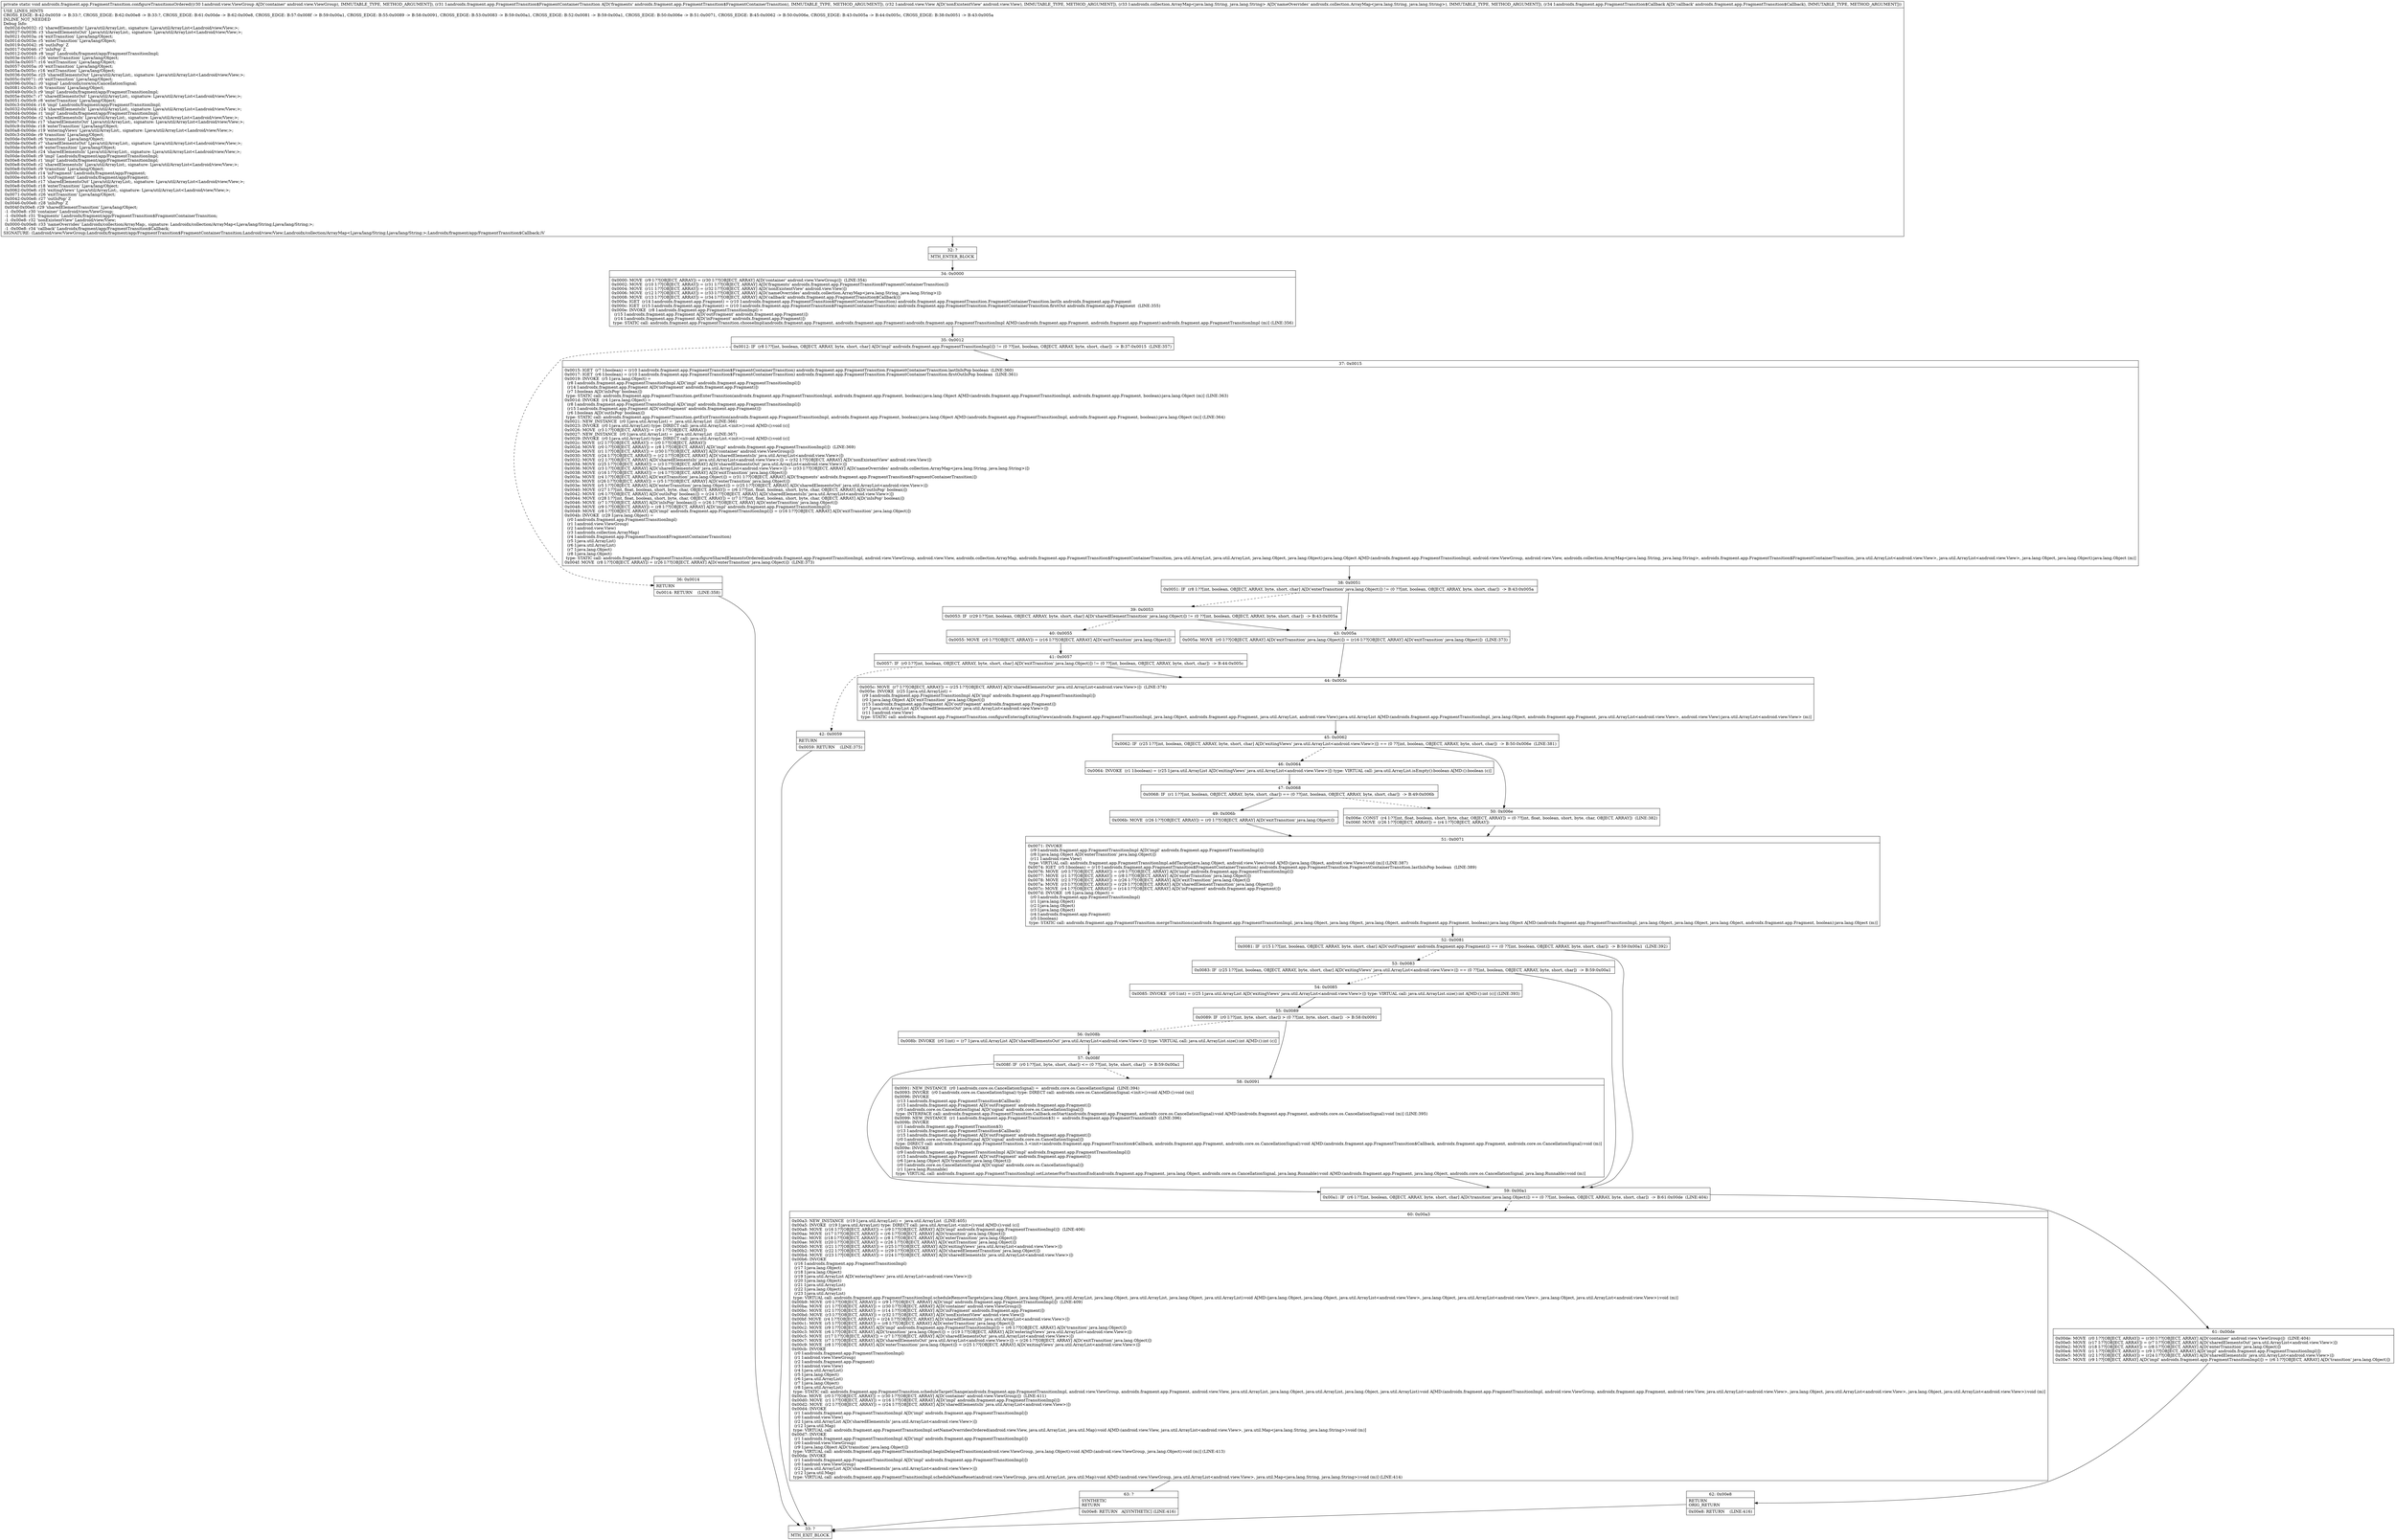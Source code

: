 digraph "CFG forandroidx.fragment.app.FragmentTransition.configureTransitionsOrdered(Landroid\/view\/ViewGroup;Landroidx\/fragment\/app\/FragmentTransition$FragmentContainerTransition;Landroid\/view\/View;Landroidx\/collection\/ArrayMap;Landroidx\/fragment\/app\/FragmentTransition$Callback;)V" {
Node_32 [shape=record,label="{32\:\ ?|MTH_ENTER_BLOCK\l}"];
Node_34 [shape=record,label="{34\:\ 0x0000|0x0000: MOVE  (r9 I:??[OBJECT, ARRAY]) = (r30 I:??[OBJECT, ARRAY] A[D('container' android.view.ViewGroup)])  (LINE:354)\l0x0002: MOVE  (r10 I:??[OBJECT, ARRAY]) = (r31 I:??[OBJECT, ARRAY] A[D('fragments' androidx.fragment.app.FragmentTransition$FragmentContainerTransition)]) \l0x0004: MOVE  (r11 I:??[OBJECT, ARRAY]) = (r32 I:??[OBJECT, ARRAY] A[D('nonExistentView' android.view.View)]) \l0x0006: MOVE  (r12 I:??[OBJECT, ARRAY]) = (r33 I:??[OBJECT, ARRAY] A[D('nameOverrides' androidx.collection.ArrayMap\<java.lang.String, java.lang.String\>)]) \l0x0008: MOVE  (r13 I:??[OBJECT, ARRAY]) = (r34 I:??[OBJECT, ARRAY] A[D('callback' androidx.fragment.app.FragmentTransition$Callback)]) \l0x000a: IGET  (r14 I:androidx.fragment.app.Fragment) = (r10 I:androidx.fragment.app.FragmentTransition$FragmentContainerTransition) androidx.fragment.app.FragmentTransition.FragmentContainerTransition.lastIn androidx.fragment.app.Fragment \l0x000c: IGET  (r15 I:androidx.fragment.app.Fragment) = (r10 I:androidx.fragment.app.FragmentTransition$FragmentContainerTransition) androidx.fragment.app.FragmentTransition.FragmentContainerTransition.firstOut androidx.fragment.app.Fragment  (LINE:355)\l0x000e: INVOKE  (r8 I:androidx.fragment.app.FragmentTransitionImpl) = \l  (r15 I:androidx.fragment.app.Fragment A[D('outFragment' androidx.fragment.app.Fragment)])\l  (r14 I:androidx.fragment.app.Fragment A[D('inFragment' androidx.fragment.app.Fragment)])\l type: STATIC call: androidx.fragment.app.FragmentTransition.chooseImpl(androidx.fragment.app.Fragment, androidx.fragment.app.Fragment):androidx.fragment.app.FragmentTransitionImpl A[MD:(androidx.fragment.app.Fragment, androidx.fragment.app.Fragment):androidx.fragment.app.FragmentTransitionImpl (m)] (LINE:356)\l}"];
Node_35 [shape=record,label="{35\:\ 0x0012|0x0012: IF  (r8 I:??[int, boolean, OBJECT, ARRAY, byte, short, char] A[D('impl' androidx.fragment.app.FragmentTransitionImpl)]) != (0 ??[int, boolean, OBJECT, ARRAY, byte, short, char])  \-\> B:37:0x0015  (LINE:357)\l}"];
Node_36 [shape=record,label="{36\:\ 0x0014|RETURN\l|0x0014: RETURN    (LINE:358)\l}"];
Node_33 [shape=record,label="{33\:\ ?|MTH_EXIT_BLOCK\l}"];
Node_37 [shape=record,label="{37\:\ 0x0015|0x0015: IGET  (r7 I:boolean) = (r10 I:androidx.fragment.app.FragmentTransition$FragmentContainerTransition) androidx.fragment.app.FragmentTransition.FragmentContainerTransition.lastInIsPop boolean  (LINE:360)\l0x0017: IGET  (r6 I:boolean) = (r10 I:androidx.fragment.app.FragmentTransition$FragmentContainerTransition) androidx.fragment.app.FragmentTransition.FragmentContainerTransition.firstOutIsPop boolean  (LINE:361)\l0x0019: INVOKE  (r5 I:java.lang.Object) = \l  (r8 I:androidx.fragment.app.FragmentTransitionImpl A[D('impl' androidx.fragment.app.FragmentTransitionImpl)])\l  (r14 I:androidx.fragment.app.Fragment A[D('inFragment' androidx.fragment.app.Fragment)])\l  (r7 I:boolean A[D('inIsPop' boolean)])\l type: STATIC call: androidx.fragment.app.FragmentTransition.getEnterTransition(androidx.fragment.app.FragmentTransitionImpl, androidx.fragment.app.Fragment, boolean):java.lang.Object A[MD:(androidx.fragment.app.FragmentTransitionImpl, androidx.fragment.app.Fragment, boolean):java.lang.Object (m)] (LINE:363)\l0x001d: INVOKE  (r4 I:java.lang.Object) = \l  (r8 I:androidx.fragment.app.FragmentTransitionImpl A[D('impl' androidx.fragment.app.FragmentTransitionImpl)])\l  (r15 I:androidx.fragment.app.Fragment A[D('outFragment' androidx.fragment.app.Fragment)])\l  (r6 I:boolean A[D('outIsPop' boolean)])\l type: STATIC call: androidx.fragment.app.FragmentTransition.getExitTransition(androidx.fragment.app.FragmentTransitionImpl, androidx.fragment.app.Fragment, boolean):java.lang.Object A[MD:(androidx.fragment.app.FragmentTransitionImpl, androidx.fragment.app.Fragment, boolean):java.lang.Object (m)] (LINE:364)\l0x0021: NEW_INSTANCE  (r0 I:java.util.ArrayList) =  java.util.ArrayList  (LINE:366)\l0x0023: INVOKE  (r0 I:java.util.ArrayList) type: DIRECT call: java.util.ArrayList.\<init\>():void A[MD:():void (c)]\l0x0026: MOVE  (r3 I:??[OBJECT, ARRAY]) = (r0 I:??[OBJECT, ARRAY]) \l0x0027: NEW_INSTANCE  (r0 I:java.util.ArrayList) =  java.util.ArrayList  (LINE:367)\l0x0029: INVOKE  (r0 I:java.util.ArrayList) type: DIRECT call: java.util.ArrayList.\<init\>():void A[MD:():void (c)]\l0x002c: MOVE  (r2 I:??[OBJECT, ARRAY]) = (r0 I:??[OBJECT, ARRAY]) \l0x002d: MOVE  (r0 I:??[OBJECT, ARRAY]) = (r8 I:??[OBJECT, ARRAY] A[D('impl' androidx.fragment.app.FragmentTransitionImpl)])  (LINE:369)\l0x002e: MOVE  (r1 I:??[OBJECT, ARRAY]) = (r30 I:??[OBJECT, ARRAY] A[D('container' android.view.ViewGroup)]) \l0x0030: MOVE  (r24 I:??[OBJECT, ARRAY]) = (r2 I:??[OBJECT, ARRAY] A[D('sharedElementsIn' java.util.ArrayList\<android.view.View\>)]) \l0x0032: MOVE  (r2 I:??[OBJECT, ARRAY] A[D('sharedElementsIn' java.util.ArrayList\<android.view.View\>)]) = (r32 I:??[OBJECT, ARRAY] A[D('nonExistentView' android.view.View)]) \l0x0034: MOVE  (r25 I:??[OBJECT, ARRAY]) = (r3 I:??[OBJECT, ARRAY] A[D('sharedElementsOut' java.util.ArrayList\<android.view.View\>)]) \l0x0036: MOVE  (r3 I:??[OBJECT, ARRAY] A[D('sharedElementsOut' java.util.ArrayList\<android.view.View\>)]) = (r33 I:??[OBJECT, ARRAY] A[D('nameOverrides' androidx.collection.ArrayMap\<java.lang.String, java.lang.String\>)]) \l0x0038: MOVE  (r16 I:??[OBJECT, ARRAY]) = (r4 I:??[OBJECT, ARRAY] A[D('exitTransition' java.lang.Object)]) \l0x003a: MOVE  (r4 I:??[OBJECT, ARRAY] A[D('exitTransition' java.lang.Object)]) = (r31 I:??[OBJECT, ARRAY] A[D('fragments' androidx.fragment.app.FragmentTransition$FragmentContainerTransition)]) \l0x003c: MOVE  (r26 I:??[OBJECT, ARRAY]) = (r5 I:??[OBJECT, ARRAY] A[D('enterTransition' java.lang.Object)]) \l0x003e: MOVE  (r5 I:??[OBJECT, ARRAY] A[D('enterTransition' java.lang.Object)]) = (r25 I:??[OBJECT, ARRAY] A[D('sharedElementsOut' java.util.ArrayList\<android.view.View\>)]) \l0x0040: MOVE  (r27 I:??[int, float, boolean, short, byte, char, OBJECT, ARRAY]) = (r6 I:??[int, float, boolean, short, byte, char, OBJECT, ARRAY] A[D('outIsPop' boolean)]) \l0x0042: MOVE  (r6 I:??[OBJECT, ARRAY] A[D('outIsPop' boolean)]) = (r24 I:??[OBJECT, ARRAY] A[D('sharedElementsIn' java.util.ArrayList\<android.view.View\>)]) \l0x0044: MOVE  (r28 I:??[int, float, boolean, short, byte, char, OBJECT, ARRAY]) = (r7 I:??[int, float, boolean, short, byte, char, OBJECT, ARRAY] A[D('inIsPop' boolean)]) \l0x0046: MOVE  (r7 I:??[OBJECT, ARRAY] A[D('inIsPop' boolean)]) = (r26 I:??[OBJECT, ARRAY] A[D('enterTransition' java.lang.Object)]) \l0x0048: MOVE  (r9 I:??[OBJECT, ARRAY]) = (r8 I:??[OBJECT, ARRAY] A[D('impl' androidx.fragment.app.FragmentTransitionImpl)]) \l0x0049: MOVE  (r8 I:??[OBJECT, ARRAY] A[D('impl' androidx.fragment.app.FragmentTransitionImpl)]) = (r16 I:??[OBJECT, ARRAY] A[D('exitTransition' java.lang.Object)]) \l0x004b: INVOKE  (r29 I:java.lang.Object) = \l  (r0 I:androidx.fragment.app.FragmentTransitionImpl)\l  (r1 I:android.view.ViewGroup)\l  (r2 I:android.view.View)\l  (r3 I:androidx.collection.ArrayMap)\l  (r4 I:androidx.fragment.app.FragmentTransition$FragmentContainerTransition)\l  (r5 I:java.util.ArrayList)\l  (r6 I:java.util.ArrayList)\l  (r7 I:java.lang.Object)\l  (r8 I:java.lang.Object)\l type: STATIC call: androidx.fragment.app.FragmentTransition.configureSharedElementsOrdered(androidx.fragment.app.FragmentTransitionImpl, android.view.ViewGroup, android.view.View, androidx.collection.ArrayMap, androidx.fragment.app.FragmentTransition$FragmentContainerTransition, java.util.ArrayList, java.util.ArrayList, java.lang.Object, java.lang.Object):java.lang.Object A[MD:(androidx.fragment.app.FragmentTransitionImpl, android.view.ViewGroup, android.view.View, androidx.collection.ArrayMap\<java.lang.String, java.lang.String\>, androidx.fragment.app.FragmentTransition$FragmentContainerTransition, java.util.ArrayList\<android.view.View\>, java.util.ArrayList\<android.view.View\>, java.lang.Object, java.lang.Object):java.lang.Object (m)]\l0x004f: MOVE  (r8 I:??[OBJECT, ARRAY]) = (r26 I:??[OBJECT, ARRAY] A[D('enterTransition' java.lang.Object)])  (LINE:373)\l}"];
Node_38 [shape=record,label="{38\:\ 0x0051|0x0051: IF  (r8 I:??[int, boolean, OBJECT, ARRAY, byte, short, char] A[D('enterTransition' java.lang.Object)]) != (0 ??[int, boolean, OBJECT, ARRAY, byte, short, char])  \-\> B:43:0x005a \l}"];
Node_39 [shape=record,label="{39\:\ 0x0053|0x0053: IF  (r29 I:??[int, boolean, OBJECT, ARRAY, byte, short, char] A[D('sharedElementTransition' java.lang.Object)]) != (0 ??[int, boolean, OBJECT, ARRAY, byte, short, char])  \-\> B:43:0x005a \l}"];
Node_40 [shape=record,label="{40\:\ 0x0055|0x0055: MOVE  (r0 I:??[OBJECT, ARRAY]) = (r16 I:??[OBJECT, ARRAY] A[D('exitTransition' java.lang.Object)]) \l}"];
Node_41 [shape=record,label="{41\:\ 0x0057|0x0057: IF  (r0 I:??[int, boolean, OBJECT, ARRAY, byte, short, char] A[D('exitTransition' java.lang.Object)]) != (0 ??[int, boolean, OBJECT, ARRAY, byte, short, char])  \-\> B:44:0x005c \l}"];
Node_42 [shape=record,label="{42\:\ 0x0059|RETURN\l|0x0059: RETURN    (LINE:375)\l}"];
Node_44 [shape=record,label="{44\:\ 0x005c|0x005c: MOVE  (r7 I:??[OBJECT, ARRAY]) = (r25 I:??[OBJECT, ARRAY] A[D('sharedElementsOut' java.util.ArrayList\<android.view.View\>)])  (LINE:378)\l0x005e: INVOKE  (r25 I:java.util.ArrayList) = \l  (r9 I:androidx.fragment.app.FragmentTransitionImpl A[D('impl' androidx.fragment.app.FragmentTransitionImpl)])\l  (r0 I:java.lang.Object A[D('exitTransition' java.lang.Object)])\l  (r15 I:androidx.fragment.app.Fragment A[D('outFragment' androidx.fragment.app.Fragment)])\l  (r7 I:java.util.ArrayList A[D('sharedElementsOut' java.util.ArrayList\<android.view.View\>)])\l  (r11 I:android.view.View)\l type: STATIC call: androidx.fragment.app.FragmentTransition.configureEnteringExitingViews(androidx.fragment.app.FragmentTransitionImpl, java.lang.Object, androidx.fragment.app.Fragment, java.util.ArrayList, android.view.View):java.util.ArrayList A[MD:(androidx.fragment.app.FragmentTransitionImpl, java.lang.Object, androidx.fragment.app.Fragment, java.util.ArrayList\<android.view.View\>, android.view.View):java.util.ArrayList\<android.view.View\> (m)]\l}"];
Node_45 [shape=record,label="{45\:\ 0x0062|0x0062: IF  (r25 I:??[int, boolean, OBJECT, ARRAY, byte, short, char] A[D('exitingViews' java.util.ArrayList\<android.view.View\>)]) == (0 ??[int, boolean, OBJECT, ARRAY, byte, short, char])  \-\> B:50:0x006e  (LINE:381)\l}"];
Node_46 [shape=record,label="{46\:\ 0x0064|0x0064: INVOKE  (r1 I:boolean) = (r25 I:java.util.ArrayList A[D('exitingViews' java.util.ArrayList\<android.view.View\>)]) type: VIRTUAL call: java.util.ArrayList.isEmpty():boolean A[MD:():boolean (c)]\l}"];
Node_47 [shape=record,label="{47\:\ 0x0068|0x0068: IF  (r1 I:??[int, boolean, OBJECT, ARRAY, byte, short, char]) == (0 ??[int, boolean, OBJECT, ARRAY, byte, short, char])  \-\> B:49:0x006b \l}"];
Node_49 [shape=record,label="{49\:\ 0x006b|0x006b: MOVE  (r26 I:??[OBJECT, ARRAY]) = (r0 I:??[OBJECT, ARRAY] A[D('exitTransition' java.lang.Object)]) \l}"];
Node_51 [shape=record,label="{51\:\ 0x0071|0x0071: INVOKE  \l  (r9 I:androidx.fragment.app.FragmentTransitionImpl A[D('impl' androidx.fragment.app.FragmentTransitionImpl)])\l  (r8 I:java.lang.Object A[D('enterTransition' java.lang.Object)])\l  (r11 I:android.view.View)\l type: VIRTUAL call: androidx.fragment.app.FragmentTransitionImpl.addTarget(java.lang.Object, android.view.View):void A[MD:(java.lang.Object, android.view.View):void (m)] (LINE:387)\l0x0074: IGET  (r5 I:boolean) = (r10 I:androidx.fragment.app.FragmentTransition$FragmentContainerTransition) androidx.fragment.app.FragmentTransition.FragmentContainerTransition.lastInIsPop boolean  (LINE:389)\l0x0076: MOVE  (r0 I:??[OBJECT, ARRAY]) = (r9 I:??[OBJECT, ARRAY] A[D('impl' androidx.fragment.app.FragmentTransitionImpl)]) \l0x0077: MOVE  (r1 I:??[OBJECT, ARRAY]) = (r8 I:??[OBJECT, ARRAY] A[D('enterTransition' java.lang.Object)]) \l0x0078: MOVE  (r2 I:??[OBJECT, ARRAY]) = (r26 I:??[OBJECT, ARRAY] A[D('exitTransition' java.lang.Object)]) \l0x007a: MOVE  (r3 I:??[OBJECT, ARRAY]) = (r29 I:??[OBJECT, ARRAY] A[D('sharedElementTransition' java.lang.Object)]) \l0x007c: MOVE  (r4 I:??[OBJECT, ARRAY]) = (r14 I:??[OBJECT, ARRAY] A[D('inFragment' androidx.fragment.app.Fragment)]) \l0x007d: INVOKE  (r6 I:java.lang.Object) = \l  (r0 I:androidx.fragment.app.FragmentTransitionImpl)\l  (r1 I:java.lang.Object)\l  (r2 I:java.lang.Object)\l  (r3 I:java.lang.Object)\l  (r4 I:androidx.fragment.app.Fragment)\l  (r5 I:boolean)\l type: STATIC call: androidx.fragment.app.FragmentTransition.mergeTransitions(androidx.fragment.app.FragmentTransitionImpl, java.lang.Object, java.lang.Object, java.lang.Object, androidx.fragment.app.Fragment, boolean):java.lang.Object A[MD:(androidx.fragment.app.FragmentTransitionImpl, java.lang.Object, java.lang.Object, java.lang.Object, androidx.fragment.app.Fragment, boolean):java.lang.Object (m)]\l}"];
Node_52 [shape=record,label="{52\:\ 0x0081|0x0081: IF  (r15 I:??[int, boolean, OBJECT, ARRAY, byte, short, char] A[D('outFragment' androidx.fragment.app.Fragment)]) == (0 ??[int, boolean, OBJECT, ARRAY, byte, short, char])  \-\> B:59:0x00a1  (LINE:392)\l}"];
Node_53 [shape=record,label="{53\:\ 0x0083|0x0083: IF  (r25 I:??[int, boolean, OBJECT, ARRAY, byte, short, char] A[D('exitingViews' java.util.ArrayList\<android.view.View\>)]) == (0 ??[int, boolean, OBJECT, ARRAY, byte, short, char])  \-\> B:59:0x00a1 \l}"];
Node_54 [shape=record,label="{54\:\ 0x0085|0x0085: INVOKE  (r0 I:int) = (r25 I:java.util.ArrayList A[D('exitingViews' java.util.ArrayList\<android.view.View\>)]) type: VIRTUAL call: java.util.ArrayList.size():int A[MD:():int (c)] (LINE:393)\l}"];
Node_55 [shape=record,label="{55\:\ 0x0089|0x0089: IF  (r0 I:??[int, byte, short, char]) \> (0 ??[int, byte, short, char])  \-\> B:58:0x0091 \l}"];
Node_56 [shape=record,label="{56\:\ 0x008b|0x008b: INVOKE  (r0 I:int) = (r7 I:java.util.ArrayList A[D('sharedElementsOut' java.util.ArrayList\<android.view.View\>)]) type: VIRTUAL call: java.util.ArrayList.size():int A[MD:():int (c)]\l}"];
Node_57 [shape=record,label="{57\:\ 0x008f|0x008f: IF  (r0 I:??[int, byte, short, char]) \<= (0 ??[int, byte, short, char])  \-\> B:59:0x00a1 \l}"];
Node_58 [shape=record,label="{58\:\ 0x0091|0x0091: NEW_INSTANCE  (r0 I:androidx.core.os.CancellationSignal) =  androidx.core.os.CancellationSignal  (LINE:394)\l0x0093: INVOKE  (r0 I:androidx.core.os.CancellationSignal) type: DIRECT call: androidx.core.os.CancellationSignal.\<init\>():void A[MD:():void (m)]\l0x0096: INVOKE  \l  (r13 I:androidx.fragment.app.FragmentTransition$Callback)\l  (r15 I:androidx.fragment.app.Fragment A[D('outFragment' androidx.fragment.app.Fragment)])\l  (r0 I:androidx.core.os.CancellationSignal A[D('signal' androidx.core.os.CancellationSignal)])\l type: INTERFACE call: androidx.fragment.app.FragmentTransition.Callback.onStart(androidx.fragment.app.Fragment, androidx.core.os.CancellationSignal):void A[MD:(androidx.fragment.app.Fragment, androidx.core.os.CancellationSignal):void (m)] (LINE:395)\l0x0099: NEW_INSTANCE  (r1 I:androidx.fragment.app.FragmentTransition$3) =  androidx.fragment.app.FragmentTransition$3  (LINE:396)\l0x009b: INVOKE  \l  (r1 I:androidx.fragment.app.FragmentTransition$3)\l  (r13 I:androidx.fragment.app.FragmentTransition$Callback)\l  (r15 I:androidx.fragment.app.Fragment A[D('outFragment' androidx.fragment.app.Fragment)])\l  (r0 I:androidx.core.os.CancellationSignal A[D('signal' androidx.core.os.CancellationSignal)])\l type: DIRECT call: androidx.fragment.app.FragmentTransition.3.\<init\>(androidx.fragment.app.FragmentTransition$Callback, androidx.fragment.app.Fragment, androidx.core.os.CancellationSignal):void A[MD:(androidx.fragment.app.FragmentTransition$Callback, androidx.fragment.app.Fragment, androidx.core.os.CancellationSignal):void (m)]\l0x009e: INVOKE  \l  (r9 I:androidx.fragment.app.FragmentTransitionImpl A[D('impl' androidx.fragment.app.FragmentTransitionImpl)])\l  (r15 I:androidx.fragment.app.Fragment A[D('outFragment' androidx.fragment.app.Fragment)])\l  (r6 I:java.lang.Object A[D('transition' java.lang.Object)])\l  (r0 I:androidx.core.os.CancellationSignal A[D('signal' androidx.core.os.CancellationSignal)])\l  (r1 I:java.lang.Runnable)\l type: VIRTUAL call: androidx.fragment.app.FragmentTransitionImpl.setListenerForTransitionEnd(androidx.fragment.app.Fragment, java.lang.Object, androidx.core.os.CancellationSignal, java.lang.Runnable):void A[MD:(androidx.fragment.app.Fragment, java.lang.Object, androidx.core.os.CancellationSignal, java.lang.Runnable):void (m)]\l}"];
Node_59 [shape=record,label="{59\:\ 0x00a1|0x00a1: IF  (r6 I:??[int, boolean, OBJECT, ARRAY, byte, short, char] A[D('transition' java.lang.Object)]) == (0 ??[int, boolean, OBJECT, ARRAY, byte, short, char])  \-\> B:61:0x00de  (LINE:404)\l}"];
Node_60 [shape=record,label="{60\:\ 0x00a3|0x00a3: NEW_INSTANCE  (r19 I:java.util.ArrayList) =  java.util.ArrayList  (LINE:405)\l0x00a5: INVOKE  (r19 I:java.util.ArrayList) type: DIRECT call: java.util.ArrayList.\<init\>():void A[MD:():void (c)]\l0x00a8: MOVE  (r16 I:??[OBJECT, ARRAY]) = (r9 I:??[OBJECT, ARRAY] A[D('impl' androidx.fragment.app.FragmentTransitionImpl)])  (LINE:406)\l0x00aa: MOVE  (r17 I:??[OBJECT, ARRAY]) = (r6 I:??[OBJECT, ARRAY] A[D('transition' java.lang.Object)]) \l0x00ac: MOVE  (r18 I:??[OBJECT, ARRAY]) = (r8 I:??[OBJECT, ARRAY] A[D('enterTransition' java.lang.Object)]) \l0x00ae: MOVE  (r20 I:??[OBJECT, ARRAY]) = (r26 I:??[OBJECT, ARRAY] A[D('exitTransition' java.lang.Object)]) \l0x00b0: MOVE  (r21 I:??[OBJECT, ARRAY]) = (r25 I:??[OBJECT, ARRAY] A[D('exitingViews' java.util.ArrayList\<android.view.View\>)]) \l0x00b2: MOVE  (r22 I:??[OBJECT, ARRAY]) = (r29 I:??[OBJECT, ARRAY] A[D('sharedElementTransition' java.lang.Object)]) \l0x00b4: MOVE  (r23 I:??[OBJECT, ARRAY]) = (r24 I:??[OBJECT, ARRAY] A[D('sharedElementsIn' java.util.ArrayList\<android.view.View\>)]) \l0x00b6: INVOKE  \l  (r16 I:androidx.fragment.app.FragmentTransitionImpl)\l  (r17 I:java.lang.Object)\l  (r18 I:java.lang.Object)\l  (r19 I:java.util.ArrayList A[D('enteringViews' java.util.ArrayList\<android.view.View\>)])\l  (r20 I:java.lang.Object)\l  (r21 I:java.util.ArrayList)\l  (r22 I:java.lang.Object)\l  (r23 I:java.util.ArrayList)\l type: VIRTUAL call: androidx.fragment.app.FragmentTransitionImpl.scheduleRemoveTargets(java.lang.Object, java.lang.Object, java.util.ArrayList, java.lang.Object, java.util.ArrayList, java.lang.Object, java.util.ArrayList):void A[MD:(java.lang.Object, java.lang.Object, java.util.ArrayList\<android.view.View\>, java.lang.Object, java.util.ArrayList\<android.view.View\>, java.lang.Object, java.util.ArrayList\<android.view.View\>):void (m)]\l0x00b9: MOVE  (r0 I:??[OBJECT, ARRAY]) = (r9 I:??[OBJECT, ARRAY] A[D('impl' androidx.fragment.app.FragmentTransitionImpl)])  (LINE:409)\l0x00ba: MOVE  (r1 I:??[OBJECT, ARRAY]) = (r30 I:??[OBJECT, ARRAY] A[D('container' android.view.ViewGroup)]) \l0x00bc: MOVE  (r2 I:??[OBJECT, ARRAY]) = (r14 I:??[OBJECT, ARRAY] A[D('inFragment' androidx.fragment.app.Fragment)]) \l0x00bd: MOVE  (r3 I:??[OBJECT, ARRAY]) = (r32 I:??[OBJECT, ARRAY] A[D('nonExistentView' android.view.View)]) \l0x00bf: MOVE  (r4 I:??[OBJECT, ARRAY]) = (r24 I:??[OBJECT, ARRAY] A[D('sharedElementsIn' java.util.ArrayList\<android.view.View\>)]) \l0x00c1: MOVE  (r5 I:??[OBJECT, ARRAY]) = (r8 I:??[OBJECT, ARRAY] A[D('enterTransition' java.lang.Object)]) \l0x00c2: MOVE  (r9 I:??[OBJECT, ARRAY] A[D('impl' androidx.fragment.app.FragmentTransitionImpl)]) = (r6 I:??[OBJECT, ARRAY] A[D('transition' java.lang.Object)]) \l0x00c3: MOVE  (r6 I:??[OBJECT, ARRAY] A[D('transition' java.lang.Object)]) = (r19 I:??[OBJECT, ARRAY] A[D('enteringViews' java.util.ArrayList\<android.view.View\>)]) \l0x00c5: MOVE  (r17 I:??[OBJECT, ARRAY]) = (r7 I:??[OBJECT, ARRAY] A[D('sharedElementsOut' java.util.ArrayList\<android.view.View\>)]) \l0x00c7: MOVE  (r7 I:??[OBJECT, ARRAY] A[D('sharedElementsOut' java.util.ArrayList\<android.view.View\>)]) = (r26 I:??[OBJECT, ARRAY] A[D('exitTransition' java.lang.Object)]) \l0x00c9: MOVE  (r8 I:??[OBJECT, ARRAY] A[D('enterTransition' java.lang.Object)]) = (r25 I:??[OBJECT, ARRAY] A[D('exitingViews' java.util.ArrayList\<android.view.View\>)]) \l0x00cb: INVOKE  \l  (r0 I:androidx.fragment.app.FragmentTransitionImpl)\l  (r1 I:android.view.ViewGroup)\l  (r2 I:androidx.fragment.app.Fragment)\l  (r3 I:android.view.View)\l  (r4 I:java.util.ArrayList)\l  (r5 I:java.lang.Object)\l  (r6 I:java.util.ArrayList)\l  (r7 I:java.lang.Object)\l  (r8 I:java.util.ArrayList)\l type: STATIC call: androidx.fragment.app.FragmentTransition.scheduleTargetChange(androidx.fragment.app.FragmentTransitionImpl, android.view.ViewGroup, androidx.fragment.app.Fragment, android.view.View, java.util.ArrayList, java.lang.Object, java.util.ArrayList, java.lang.Object, java.util.ArrayList):void A[MD:(androidx.fragment.app.FragmentTransitionImpl, android.view.ViewGroup, androidx.fragment.app.Fragment, android.view.View, java.util.ArrayList\<android.view.View\>, java.lang.Object, java.util.ArrayList\<android.view.View\>, java.lang.Object, java.util.ArrayList\<android.view.View\>):void (m)]\l0x00ce: MOVE  (r0 I:??[OBJECT, ARRAY]) = (r30 I:??[OBJECT, ARRAY] A[D('container' android.view.ViewGroup)])  (LINE:411)\l0x00d0: MOVE  (r1 I:??[OBJECT, ARRAY]) = (r16 I:??[OBJECT, ARRAY] A[D('impl' androidx.fragment.app.FragmentTransitionImpl)]) \l0x00d2: MOVE  (r2 I:??[OBJECT, ARRAY]) = (r24 I:??[OBJECT, ARRAY] A[D('sharedElementsIn' java.util.ArrayList\<android.view.View\>)]) \l0x00d4: INVOKE  \l  (r1 I:androidx.fragment.app.FragmentTransitionImpl A[D('impl' androidx.fragment.app.FragmentTransitionImpl)])\l  (r0 I:android.view.View)\l  (r2 I:java.util.ArrayList A[D('sharedElementsIn' java.util.ArrayList\<android.view.View\>)])\l  (r12 I:java.util.Map)\l type: VIRTUAL call: androidx.fragment.app.FragmentTransitionImpl.setNameOverridesOrdered(android.view.View, java.util.ArrayList, java.util.Map):void A[MD:(android.view.View, java.util.ArrayList\<android.view.View\>, java.util.Map\<java.lang.String, java.lang.String\>):void (m)]\l0x00d7: INVOKE  \l  (r1 I:androidx.fragment.app.FragmentTransitionImpl A[D('impl' androidx.fragment.app.FragmentTransitionImpl)])\l  (r0 I:android.view.ViewGroup)\l  (r9 I:java.lang.Object A[D('transition' java.lang.Object)])\l type: VIRTUAL call: androidx.fragment.app.FragmentTransitionImpl.beginDelayedTransition(android.view.ViewGroup, java.lang.Object):void A[MD:(android.view.ViewGroup, java.lang.Object):void (m)] (LINE:413)\l0x00da: INVOKE  \l  (r1 I:androidx.fragment.app.FragmentTransitionImpl A[D('impl' androidx.fragment.app.FragmentTransitionImpl)])\l  (r0 I:android.view.ViewGroup)\l  (r2 I:java.util.ArrayList A[D('sharedElementsIn' java.util.ArrayList\<android.view.View\>)])\l  (r12 I:java.util.Map)\l type: VIRTUAL call: androidx.fragment.app.FragmentTransitionImpl.scheduleNameReset(android.view.ViewGroup, java.util.ArrayList, java.util.Map):void A[MD:(android.view.ViewGroup, java.util.ArrayList\<android.view.View\>, java.util.Map\<java.lang.String, java.lang.String\>):void (m)] (LINE:414)\l}"];
Node_63 [shape=record,label="{63\:\ ?|SYNTHETIC\lRETURN\l|0x00e8: RETURN   A[SYNTHETIC] (LINE:416)\l}"];
Node_61 [shape=record,label="{61\:\ 0x00de|0x00de: MOVE  (r0 I:??[OBJECT, ARRAY]) = (r30 I:??[OBJECT, ARRAY] A[D('container' android.view.ViewGroup)])  (LINE:404)\l0x00e0: MOVE  (r17 I:??[OBJECT, ARRAY]) = (r7 I:??[OBJECT, ARRAY] A[D('sharedElementsOut' java.util.ArrayList\<android.view.View\>)]) \l0x00e2: MOVE  (r18 I:??[OBJECT, ARRAY]) = (r8 I:??[OBJECT, ARRAY] A[D('enterTransition' java.lang.Object)]) \l0x00e4: MOVE  (r1 I:??[OBJECT, ARRAY]) = (r9 I:??[OBJECT, ARRAY] A[D('impl' androidx.fragment.app.FragmentTransitionImpl)]) \l0x00e5: MOVE  (r2 I:??[OBJECT, ARRAY]) = (r24 I:??[OBJECT, ARRAY] A[D('sharedElementsIn' java.util.ArrayList\<android.view.View\>)]) \l0x00e7: MOVE  (r9 I:??[OBJECT, ARRAY] A[D('impl' androidx.fragment.app.FragmentTransitionImpl)]) = (r6 I:??[OBJECT, ARRAY] A[D('transition' java.lang.Object)]) \l}"];
Node_62 [shape=record,label="{62\:\ 0x00e8|RETURN\lORIG_RETURN\l|0x00e8: RETURN    (LINE:416)\l}"];
Node_50 [shape=record,label="{50\:\ 0x006e|0x006e: CONST  (r4 I:??[int, float, boolean, short, byte, char, OBJECT, ARRAY]) = (0 ??[int, float, boolean, short, byte, char, OBJECT, ARRAY])  (LINE:382)\l0x006f: MOVE  (r26 I:??[OBJECT, ARRAY]) = (r4 I:??[OBJECT, ARRAY]) \l}"];
Node_43 [shape=record,label="{43\:\ 0x005a|0x005a: MOVE  (r0 I:??[OBJECT, ARRAY] A[D('exitTransition' java.lang.Object)]) = (r16 I:??[OBJECT, ARRAY] A[D('exitTransition' java.lang.Object)])  (LINE:373)\l}"];
MethodNode[shape=record,label="{private static void androidx.fragment.app.FragmentTransition.configureTransitionsOrdered((r30 I:android.view.ViewGroup A[D('container' android.view.ViewGroup), IMMUTABLE_TYPE, METHOD_ARGUMENT]), (r31 I:androidx.fragment.app.FragmentTransition$FragmentContainerTransition A[D('fragments' androidx.fragment.app.FragmentTransition$FragmentContainerTransition), IMMUTABLE_TYPE, METHOD_ARGUMENT]), (r32 I:android.view.View A[D('nonExistentView' android.view.View), IMMUTABLE_TYPE, METHOD_ARGUMENT]), (r33 I:androidx.collection.ArrayMap\<java.lang.String, java.lang.String\> A[D('nameOverrides' androidx.collection.ArrayMap\<java.lang.String, java.lang.String\>), IMMUTABLE_TYPE, METHOD_ARGUMENT]), (r34 I:androidx.fragment.app.FragmentTransition$Callback A[D('callback' androidx.fragment.app.FragmentTransition$Callback), IMMUTABLE_TYPE, METHOD_ARGUMENT]))  | USE_LINES_HINTS\lCROSS_EDGE: B:42:0x0059 \-\> B:33:?, CROSS_EDGE: B:62:0x00e8 \-\> B:33:?, CROSS_EDGE: B:61:0x00de \-\> B:62:0x00e8, CROSS_EDGE: B:57:0x008f \-\> B:59:0x00a1, CROSS_EDGE: B:55:0x0089 \-\> B:58:0x0091, CROSS_EDGE: B:53:0x0083 \-\> B:59:0x00a1, CROSS_EDGE: B:52:0x0081 \-\> B:59:0x00a1, CROSS_EDGE: B:50:0x006e \-\> B:51:0x0071, CROSS_EDGE: B:45:0x0062 \-\> B:50:0x006e, CROSS_EDGE: B:43:0x005a \-\> B:44:0x005c, CROSS_EDGE: B:38:0x0051 \-\> B:43:0x005a\lINLINE_NOT_NEEDED\lDebug Info:\l  0x002d\-0x0032: r2 'sharedElementsIn' Ljava\/util\/ArrayList;, signature: Ljava\/util\/ArrayList\<Landroid\/view\/View;\>;\l  0x0027\-0x0036: r3 'sharedElementsOut' Ljava\/util\/ArrayList;, signature: Ljava\/util\/ArrayList\<Landroid\/view\/View;\>;\l  0x0021\-0x003a: r4 'exitTransition' Ljava\/lang\/Object;\l  0x001d\-0x003e: r5 'enterTransition' Ljava\/lang\/Object;\l  0x0019\-0x0042: r6 'outIsPop' Z\l  0x0017\-0x0046: r7 'inIsPop' Z\l  0x0012\-0x0049: r8 'impl' Landroidx\/fragment\/app\/FragmentTransitionImpl;\l  0x003e\-0x0051: r26 'enterTransition' Ljava\/lang\/Object;\l  0x003a\-0x0057: r16 'exitTransition' Ljava\/lang\/Object;\l  0x0057\-0x005a: r0 'exitTransition' Ljava\/lang\/Object;\l  0x005a\-0x005c: r16 'exitTransition' Ljava\/lang\/Object;\l  0x0036\-0x005e: r25 'sharedElementsOut' Ljava\/util\/ArrayList;, signature: Ljava\/util\/ArrayList\<Landroid\/view\/View;\>;\l  0x005c\-0x0071: r0 'exitTransition' Ljava\/lang\/Object;\l  0x0096\-0x00a1: r0 'signal' Landroidx\/core\/os\/CancellationSignal;\l  0x0081\-0x00c3: r6 'transition' Ljava\/lang\/Object;\l  0x0049\-0x00c3: r9 'impl' Landroidx\/fragment\/app\/FragmentTransitionImpl;\l  0x005e\-0x00c7: r7 'sharedElementsOut' Ljava\/util\/ArrayList;, signature: Ljava\/util\/ArrayList\<Landroid\/view\/View;\>;\l  0x0051\-0x00c9: r8 'enterTransition' Ljava\/lang\/Object;\l  0x00c3\-0x00d4: r16 'impl' Landroidx\/fragment\/app\/FragmentTransitionImpl;\l  0x0032\-0x00d4: r24 'sharedElementsIn' Ljava\/util\/ArrayList;, signature: Ljava\/util\/ArrayList\<Landroid\/view\/View;\>;\l  0x00d4\-0x00de: r1 'impl' Landroidx\/fragment\/app\/FragmentTransitionImpl;\l  0x00d4\-0x00de: r2 'sharedElementsIn' Ljava\/util\/ArrayList;, signature: Ljava\/util\/ArrayList\<Landroid\/view\/View;\>;\l  0x00c7\-0x00de: r17 'sharedElementsOut' Ljava\/util\/ArrayList;, signature: Ljava\/util\/ArrayList\<Landroid\/view\/View;\>;\l  0x00c9\-0x00de: r18 'enterTransition' Ljava\/lang\/Object;\l  0x00a8\-0x00de: r19 'enteringViews' Ljava\/util\/ArrayList;, signature: Ljava\/util\/ArrayList\<Landroid\/view\/View;\>;\l  0x00c3\-0x00de: r9 'transition' Ljava\/lang\/Object;\l  0x00de\-0x00e8: r6 'transition' Ljava\/lang\/Object;\l  0x00de\-0x00e8: r7 'sharedElementsOut' Ljava\/util\/ArrayList;, signature: Ljava\/util\/ArrayList\<Landroid\/view\/View;\>;\l  0x00de\-0x00e8: r8 'enterTransition' Ljava\/lang\/Object;\l  0x00de\-0x00e8: r24 'sharedElementsIn' Ljava\/util\/ArrayList;, signature: Ljava\/util\/ArrayList\<Landroid\/view\/View;\>;\l  0x00de\-0x00e8: r9 'impl' Landroidx\/fragment\/app\/FragmentTransitionImpl;\l  0x00e8\-0x00e8: r1 'impl' Landroidx\/fragment\/app\/FragmentTransitionImpl;\l  0x00e8\-0x00e8: r2 'sharedElementsIn' Ljava\/util\/ArrayList;, signature: Ljava\/util\/ArrayList\<Landroid\/view\/View;\>;\l  0x00e8\-0x00e8: r9 'transition' Ljava\/lang\/Object;\l  0x000c\-0x00e8: r14 'inFragment' Landroidx\/fragment\/app\/Fragment;\l  0x000e\-0x00e8: r15 'outFragment' Landroidx\/fragment\/app\/Fragment;\l  0x00e8\-0x00e8: r17 'sharedElementsOut' Ljava\/util\/ArrayList;, signature: Ljava\/util\/ArrayList\<Landroid\/view\/View;\>;\l  0x00e8\-0x00e8: r18 'enterTransition' Ljava\/lang\/Object;\l  0x0062\-0x00e8: r25 'exitingViews' Ljava\/util\/ArrayList;, signature: Ljava\/util\/ArrayList\<Landroid\/view\/View;\>;\l  0x0071\-0x00e8: r26 'exitTransition' Ljava\/lang\/Object;\l  0x0042\-0x00e8: r27 'outIsPop' Z\l  0x0046\-0x00e8: r28 'inIsPop' Z\l  0x004f\-0x00e8: r29 'sharedElementTransition' Ljava\/lang\/Object;\l  \-1 \-0x00e8: r30 'container' Landroid\/view\/ViewGroup;\l  \-1 \-0x00e8: r31 'fragments' Landroidx\/fragment\/app\/FragmentTransition$FragmentContainerTransition;\l  \-1 \-0x00e8: r32 'nonExistentView' Landroid\/view\/View;\l  0x0000\-0x00e8: r33 'nameOverrides' Landroidx\/collection\/ArrayMap;, signature: Landroidx\/collection\/ArrayMap\<Ljava\/lang\/String;Ljava\/lang\/String;\>;\l  \-1 \-0x00e8: r34 'callback' Landroidx\/fragment\/app\/FragmentTransition$Callback;\lSIGNATURE: (Landroid\/view\/ViewGroup;Landroidx\/fragment\/app\/FragmentTransition$FragmentContainerTransition;Landroid\/view\/View;Landroidx\/collection\/ArrayMap\<Ljava\/lang\/String;Ljava\/lang\/String;\>;Landroidx\/fragment\/app\/FragmentTransition$Callback;)V\l}"];
MethodNode -> Node_32;Node_32 -> Node_34;
Node_34 -> Node_35;
Node_35 -> Node_36[style=dashed];
Node_35 -> Node_37;
Node_36 -> Node_33;
Node_37 -> Node_38;
Node_38 -> Node_39[style=dashed];
Node_38 -> Node_43;
Node_39 -> Node_40[style=dashed];
Node_39 -> Node_43;
Node_40 -> Node_41;
Node_41 -> Node_42[style=dashed];
Node_41 -> Node_44;
Node_42 -> Node_33;
Node_44 -> Node_45;
Node_45 -> Node_46[style=dashed];
Node_45 -> Node_50;
Node_46 -> Node_47;
Node_47 -> Node_49;
Node_47 -> Node_50[style=dashed];
Node_49 -> Node_51;
Node_51 -> Node_52;
Node_52 -> Node_53[style=dashed];
Node_52 -> Node_59;
Node_53 -> Node_54[style=dashed];
Node_53 -> Node_59;
Node_54 -> Node_55;
Node_55 -> Node_56[style=dashed];
Node_55 -> Node_58;
Node_56 -> Node_57;
Node_57 -> Node_58[style=dashed];
Node_57 -> Node_59;
Node_58 -> Node_59;
Node_59 -> Node_60[style=dashed];
Node_59 -> Node_61;
Node_60 -> Node_63;
Node_63 -> Node_33;
Node_61 -> Node_62;
Node_62 -> Node_33;
Node_50 -> Node_51;
Node_43 -> Node_44;
}


